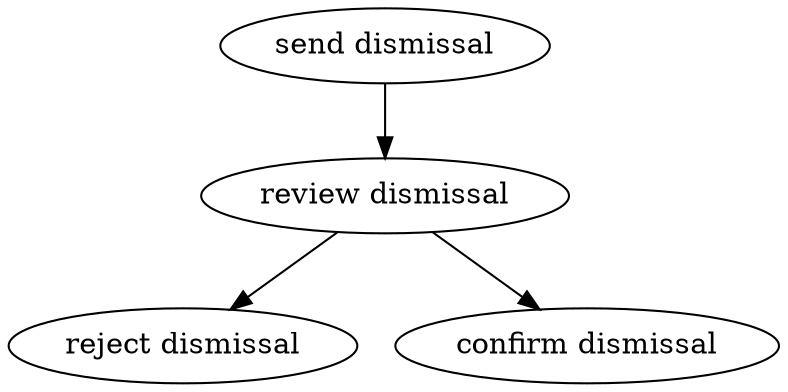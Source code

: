 strict digraph "doc-10.6" {
	graph [name="doc-10.6"];
	"send dismissal"	[attrs="{'type': 'Activity', 'label': 'send dismissal'}"];
	"review dismissal"	[attrs="{'type': 'Activity', 'label': 'review dismissal'}"];
	"send dismissal" -> "review dismissal"	[attrs="{'type': 'flow', 'label': 'flow'}"];
	"reject dismissal"	[attrs="{'type': 'Activity', 'label': 'reject dismissal'}"];
	"review dismissal" -> "reject dismissal"	[attrs="{'type': 'flow', 'label': 'flow'}"];
	"confirm dismissal"	[attrs="{'type': 'Activity', 'label': 'confirm dismissal'}"];
	"review dismissal" -> "confirm dismissal"	[attrs="{'type': 'flow', 'label': 'flow'}"];
}
